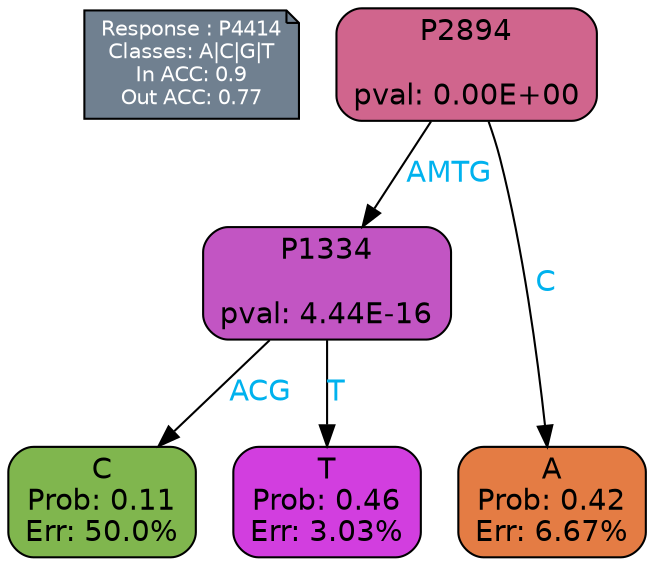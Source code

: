 digraph Tree {
node [shape=box, style="filled, rounded", color="black", fontname=helvetica] ;
graph [ranksep=equally, splines=polylines, bgcolor=transparent, dpi=600] ;
edge [fontname=helvetica] ;
LEGEND [label="Response : P4414
Classes: A|C|G|T
In ACC: 0.9
Out ACC: 0.77
",shape=note,align=left,style=filled,fillcolor="slategray",fontcolor="white",fontsize=10];1 [label="P2894

pval: 0.00E+00", fillcolor="#d0658d"] ;
2 [label="P1334

pval: 4.44E-16", fillcolor="#c255c3"] ;
3 [label="C
Prob: 0.11
Err: 50.0%", fillcolor="#80b64e"] ;
4 [label="T
Prob: 0.46
Err: 3.03%", fillcolor="#d23edf"] ;
5 [label="A
Prob: 0.42
Err: 6.67%", fillcolor="#e47c44"] ;
1 -> 2 [label="AMTG",fontcolor=deepskyblue2] ;
1 -> 5 [label="C",fontcolor=deepskyblue2] ;
2 -> 3 [label="ACG",fontcolor=deepskyblue2] ;
2 -> 4 [label="T",fontcolor=deepskyblue2] ;
{rank = same; 3;4;5;}{rank = same; LEGEND;1;}}